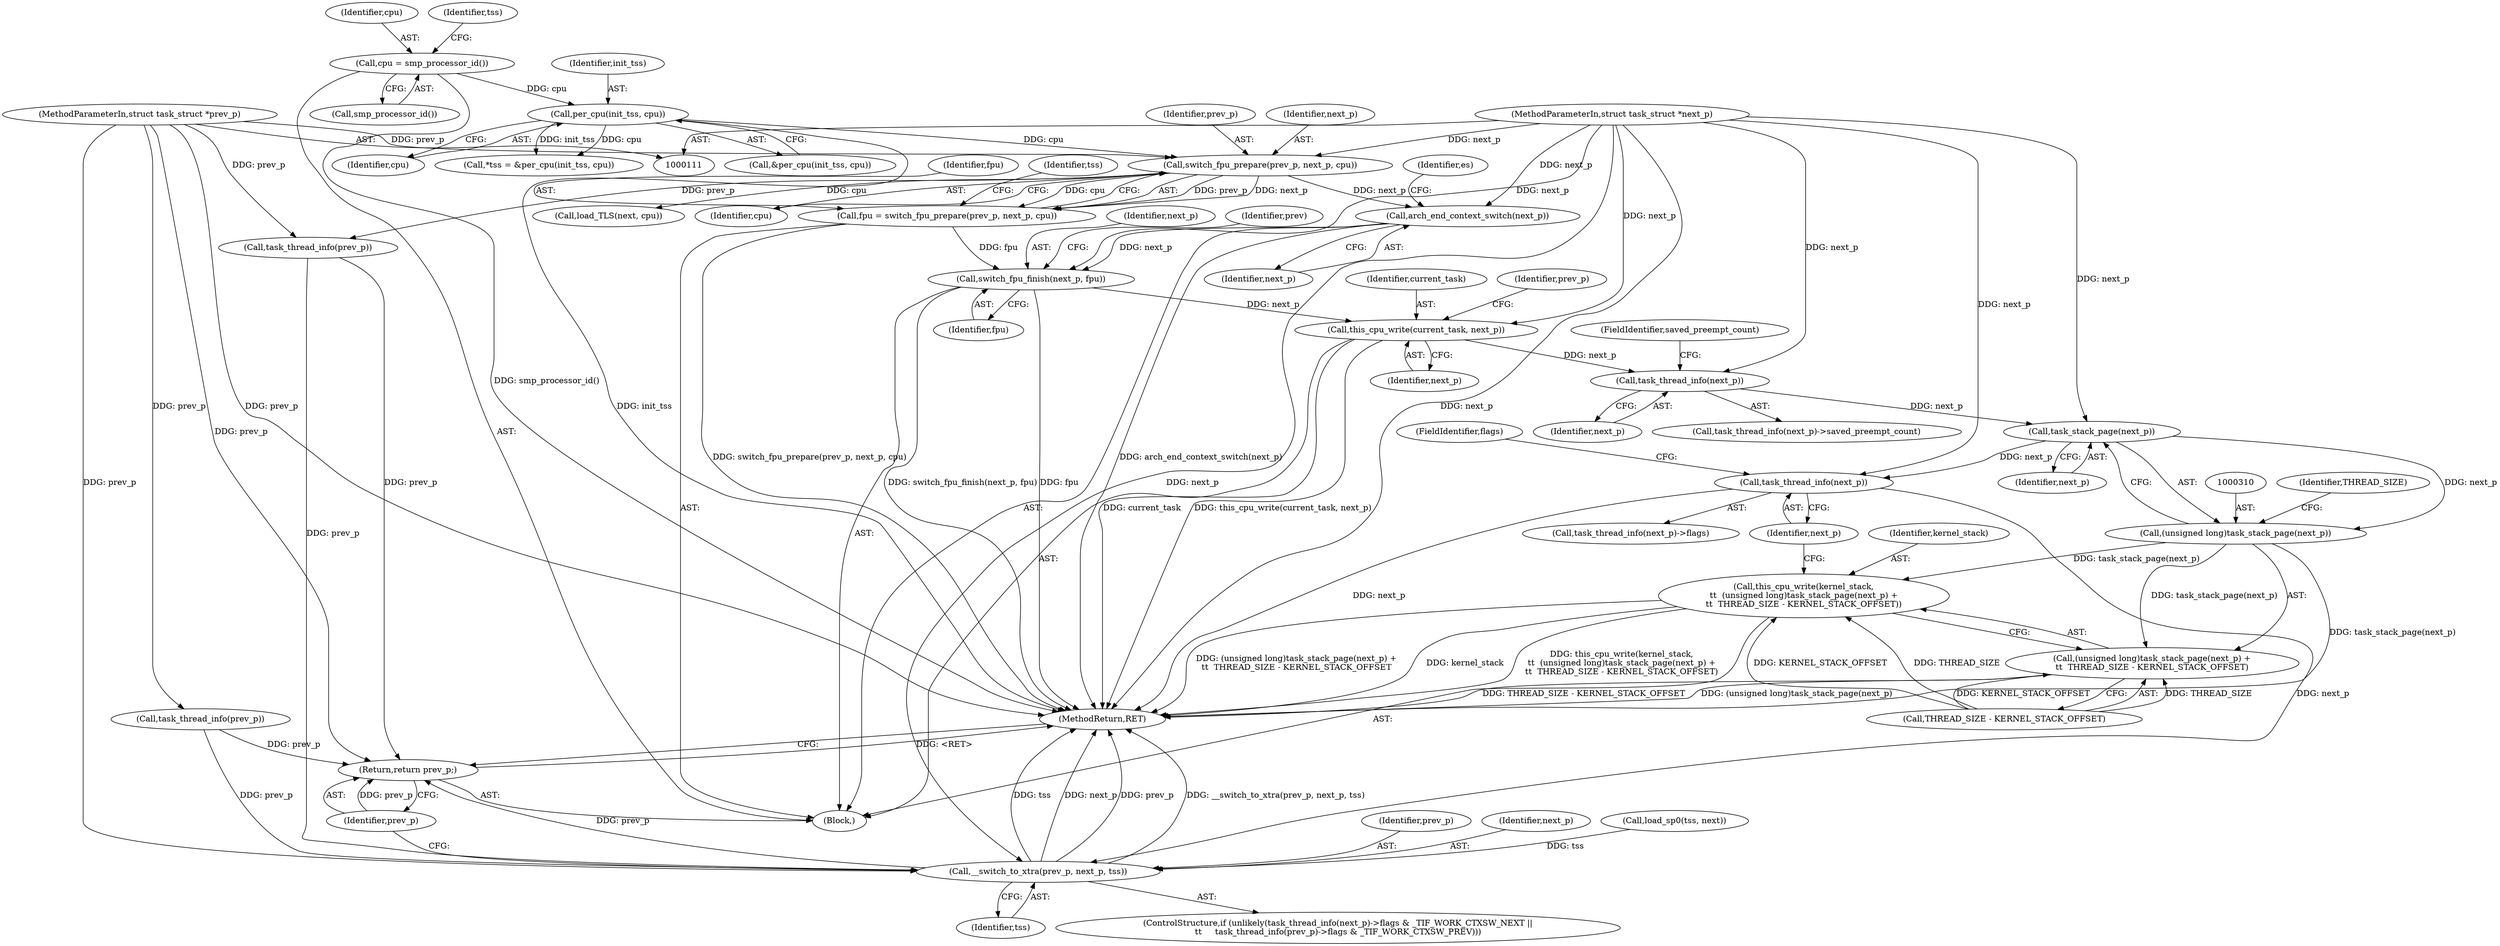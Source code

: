 digraph "0_linux_f647d7c155f069c1a068030255c300663516420e@API" {
"1000290" [label="(Call,this_cpu_write(current_task, next_p))"];
"1000276" [label="(Call,switch_fpu_finish(next_p, fpu))"];
"1000161" [label="(Call,arch_end_context_switch(next_p))"];
"1000145" [label="(Call,switch_fpu_prepare(prev_p, next_p, cpu))"];
"1000112" [label="(MethodParameterIn,struct task_struct *prev_p)"];
"1000113" [label="(MethodParameterIn,struct task_struct *next_p)"];
"1000137" [label="(Call,per_cpu(init_tss, cpu))"];
"1000130" [label="(Call,cpu = smp_processor_id())"];
"1000143" [label="(Call,fpu = switch_fpu_prepare(prev_p, next_p, cpu))"];
"1000303" [label="(Call,task_thread_info(next_p))"];
"1000311" [label="(Call,task_stack_page(next_p))"];
"1000309" [label="(Call,(unsigned long)task_stack_page(next_p))"];
"1000306" [label="(Call,this_cpu_write(kernel_stack,\n\t\t  (unsigned long)task_stack_page(next_p) +\n\t\t  THREAD_SIZE - KERNEL_STACK_OFFSET))"];
"1000308" [label="(Call,(unsigned long)task_stack_page(next_p) +\n\t\t  THREAD_SIZE - KERNEL_STACK_OFFSET)"];
"1000321" [label="(Call,task_thread_info(next_p))"];
"1000331" [label="(Call,__switch_to_xtra(prev_p, next_p, tss))"];
"1000335" [label="(Return,return prev_p;)"];
"1000303" [label="(Call,task_thread_info(next_p))"];
"1000302" [label="(Call,task_thread_info(next_p)->saved_preempt_count)"];
"1000320" [label="(Call,task_thread_info(next_p)->flags)"];
"1000307" [label="(Identifier,kernel_stack)"];
"1000112" [label="(MethodParameterIn,struct task_struct *prev_p)"];
"1000161" [label="(Call,arch_end_context_switch(next_p))"];
"1000277" [label="(Identifier,next_p)"];
"1000143" [label="(Call,fpu = switch_fpu_prepare(prev_p, next_p, cpu))"];
"1000304" [label="(Identifier,next_p)"];
"1000305" [label="(FieldIdentifier,saved_preempt_count)"];
"1000131" [label="(Identifier,cpu)"];
"1000136" [label="(Call,&per_cpu(init_tss, cpu))"];
"1000337" [label="(MethodReturn,RET)"];
"1000150" [label="(Identifier,tss)"];
"1000164" [label="(Identifier,es)"];
"1000276" [label="(Call,switch_fpu_finish(next_p, fpu))"];
"1000278" [label="(Identifier,fpu)"];
"1000291" [label="(Identifier,current_task)"];
"1000313" [label="(Call,THREAD_SIZE - KERNEL_STACK_OFFSET)"];
"1000336" [label="(Identifier,prev_p)"];
"1000306" [label="(Call,this_cpu_write(kernel_stack,\n\t\t  (unsigned long)task_stack_page(next_p) +\n\t\t  THREAD_SIZE - KERNEL_STACK_OFFSET))"];
"1000134" [label="(Call,*tss = &per_cpu(init_tss, cpu))"];
"1000281" [label="(Identifier,prev)"];
"1000334" [label="(Identifier,tss)"];
"1000323" [label="(FieldIdentifier,flags)"];
"1000290" [label="(Call,this_cpu_write(current_task, next_p))"];
"1000144" [label="(Identifier,fpu)"];
"1000316" [label="(ControlStructure,if (unlikely(task_thread_info(next_p)->flags & _TIF_WORK_CTXSW_NEXT ||\n\t\t     task_thread_info(prev_p)->flags & _TIF_WORK_CTXSW_PREV)))"];
"1000327" [label="(Call,task_thread_info(prev_p))"];
"1000311" [label="(Call,task_stack_page(next_p))"];
"1000296" [label="(Identifier,prev_p)"];
"1000135" [label="(Identifier,tss)"];
"1000148" [label="(Identifier,cpu)"];
"1000137" [label="(Call,per_cpu(init_tss, cpu))"];
"1000162" [label="(Identifier,next_p)"];
"1000314" [label="(Identifier,THREAD_SIZE)"];
"1000308" [label="(Call,(unsigned long)task_stack_page(next_p) +\n\t\t  THREAD_SIZE - KERNEL_STACK_OFFSET)"];
"1000335" [label="(Return,return prev_p;)"];
"1000332" [label="(Identifier,prev_p)"];
"1000322" [label="(Identifier,next_p)"];
"1000158" [label="(Call,load_TLS(next, cpu))"];
"1000331" [label="(Call,__switch_to_xtra(prev_p, next_p, tss))"];
"1000138" [label="(Identifier,init_tss)"];
"1000292" [label="(Identifier,next_p)"];
"1000146" [label="(Identifier,prev_p)"];
"1000295" [label="(Call,task_thread_info(prev_p))"];
"1000321" [label="(Call,task_thread_info(next_p))"];
"1000114" [label="(Block,)"];
"1000333" [label="(Identifier,next_p)"];
"1000149" [label="(Call,load_sp0(tss, next))"];
"1000312" [label="(Identifier,next_p)"];
"1000309" [label="(Call,(unsigned long)task_stack_page(next_p))"];
"1000139" [label="(Identifier,cpu)"];
"1000147" [label="(Identifier,next_p)"];
"1000113" [label="(MethodParameterIn,struct task_struct *next_p)"];
"1000130" [label="(Call,cpu = smp_processor_id())"];
"1000132" [label="(Call,smp_processor_id())"];
"1000145" [label="(Call,switch_fpu_prepare(prev_p, next_p, cpu))"];
"1000290" -> "1000114"  [label="AST: "];
"1000290" -> "1000292"  [label="CFG: "];
"1000291" -> "1000290"  [label="AST: "];
"1000292" -> "1000290"  [label="AST: "];
"1000296" -> "1000290"  [label="CFG: "];
"1000290" -> "1000337"  [label="DDG: current_task"];
"1000290" -> "1000337"  [label="DDG: this_cpu_write(current_task, next_p)"];
"1000276" -> "1000290"  [label="DDG: next_p"];
"1000113" -> "1000290"  [label="DDG: next_p"];
"1000290" -> "1000303"  [label="DDG: next_p"];
"1000276" -> "1000114"  [label="AST: "];
"1000276" -> "1000278"  [label="CFG: "];
"1000277" -> "1000276"  [label="AST: "];
"1000278" -> "1000276"  [label="AST: "];
"1000281" -> "1000276"  [label="CFG: "];
"1000276" -> "1000337"  [label="DDG: fpu"];
"1000276" -> "1000337"  [label="DDG: switch_fpu_finish(next_p, fpu)"];
"1000161" -> "1000276"  [label="DDG: next_p"];
"1000113" -> "1000276"  [label="DDG: next_p"];
"1000143" -> "1000276"  [label="DDG: fpu"];
"1000161" -> "1000114"  [label="AST: "];
"1000161" -> "1000162"  [label="CFG: "];
"1000162" -> "1000161"  [label="AST: "];
"1000164" -> "1000161"  [label="CFG: "];
"1000161" -> "1000337"  [label="DDG: arch_end_context_switch(next_p)"];
"1000145" -> "1000161"  [label="DDG: next_p"];
"1000113" -> "1000161"  [label="DDG: next_p"];
"1000145" -> "1000143"  [label="AST: "];
"1000145" -> "1000148"  [label="CFG: "];
"1000146" -> "1000145"  [label="AST: "];
"1000147" -> "1000145"  [label="AST: "];
"1000148" -> "1000145"  [label="AST: "];
"1000143" -> "1000145"  [label="CFG: "];
"1000145" -> "1000143"  [label="DDG: prev_p"];
"1000145" -> "1000143"  [label="DDG: next_p"];
"1000145" -> "1000143"  [label="DDG: cpu"];
"1000112" -> "1000145"  [label="DDG: prev_p"];
"1000113" -> "1000145"  [label="DDG: next_p"];
"1000137" -> "1000145"  [label="DDG: cpu"];
"1000145" -> "1000158"  [label="DDG: cpu"];
"1000145" -> "1000295"  [label="DDG: prev_p"];
"1000112" -> "1000111"  [label="AST: "];
"1000112" -> "1000337"  [label="DDG: prev_p"];
"1000112" -> "1000295"  [label="DDG: prev_p"];
"1000112" -> "1000327"  [label="DDG: prev_p"];
"1000112" -> "1000331"  [label="DDG: prev_p"];
"1000112" -> "1000335"  [label="DDG: prev_p"];
"1000113" -> "1000111"  [label="AST: "];
"1000113" -> "1000337"  [label="DDG: next_p"];
"1000113" -> "1000303"  [label="DDG: next_p"];
"1000113" -> "1000311"  [label="DDG: next_p"];
"1000113" -> "1000321"  [label="DDG: next_p"];
"1000113" -> "1000331"  [label="DDG: next_p"];
"1000137" -> "1000136"  [label="AST: "];
"1000137" -> "1000139"  [label="CFG: "];
"1000138" -> "1000137"  [label="AST: "];
"1000139" -> "1000137"  [label="AST: "];
"1000136" -> "1000137"  [label="CFG: "];
"1000137" -> "1000337"  [label="DDG: init_tss"];
"1000137" -> "1000134"  [label="DDG: init_tss"];
"1000137" -> "1000134"  [label="DDG: cpu"];
"1000130" -> "1000137"  [label="DDG: cpu"];
"1000130" -> "1000114"  [label="AST: "];
"1000130" -> "1000132"  [label="CFG: "];
"1000131" -> "1000130"  [label="AST: "];
"1000132" -> "1000130"  [label="AST: "];
"1000135" -> "1000130"  [label="CFG: "];
"1000130" -> "1000337"  [label="DDG: smp_processor_id()"];
"1000143" -> "1000114"  [label="AST: "];
"1000144" -> "1000143"  [label="AST: "];
"1000150" -> "1000143"  [label="CFG: "];
"1000143" -> "1000337"  [label="DDG: switch_fpu_prepare(prev_p, next_p, cpu)"];
"1000303" -> "1000302"  [label="AST: "];
"1000303" -> "1000304"  [label="CFG: "];
"1000304" -> "1000303"  [label="AST: "];
"1000305" -> "1000303"  [label="CFG: "];
"1000303" -> "1000311"  [label="DDG: next_p"];
"1000311" -> "1000309"  [label="AST: "];
"1000311" -> "1000312"  [label="CFG: "];
"1000312" -> "1000311"  [label="AST: "];
"1000309" -> "1000311"  [label="CFG: "];
"1000311" -> "1000309"  [label="DDG: next_p"];
"1000311" -> "1000321"  [label="DDG: next_p"];
"1000309" -> "1000308"  [label="AST: "];
"1000310" -> "1000309"  [label="AST: "];
"1000314" -> "1000309"  [label="CFG: "];
"1000309" -> "1000337"  [label="DDG: task_stack_page(next_p)"];
"1000309" -> "1000306"  [label="DDG: task_stack_page(next_p)"];
"1000309" -> "1000308"  [label="DDG: task_stack_page(next_p)"];
"1000306" -> "1000114"  [label="AST: "];
"1000306" -> "1000308"  [label="CFG: "];
"1000307" -> "1000306"  [label="AST: "];
"1000308" -> "1000306"  [label="AST: "];
"1000322" -> "1000306"  [label="CFG: "];
"1000306" -> "1000337"  [label="DDG: kernel_stack"];
"1000306" -> "1000337"  [label="DDG: this_cpu_write(kernel_stack,\n\t\t  (unsigned long)task_stack_page(next_p) +\n\t\t  THREAD_SIZE - KERNEL_STACK_OFFSET)"];
"1000306" -> "1000337"  [label="DDG: (unsigned long)task_stack_page(next_p) +\n\t\t  THREAD_SIZE - KERNEL_STACK_OFFSET"];
"1000313" -> "1000306"  [label="DDG: THREAD_SIZE"];
"1000313" -> "1000306"  [label="DDG: KERNEL_STACK_OFFSET"];
"1000308" -> "1000313"  [label="CFG: "];
"1000313" -> "1000308"  [label="AST: "];
"1000308" -> "1000337"  [label="DDG: (unsigned long)task_stack_page(next_p)"];
"1000308" -> "1000337"  [label="DDG: THREAD_SIZE - KERNEL_STACK_OFFSET"];
"1000313" -> "1000308"  [label="DDG: THREAD_SIZE"];
"1000313" -> "1000308"  [label="DDG: KERNEL_STACK_OFFSET"];
"1000321" -> "1000320"  [label="AST: "];
"1000321" -> "1000322"  [label="CFG: "];
"1000322" -> "1000321"  [label="AST: "];
"1000323" -> "1000321"  [label="CFG: "];
"1000321" -> "1000337"  [label="DDG: next_p"];
"1000321" -> "1000331"  [label="DDG: next_p"];
"1000331" -> "1000316"  [label="AST: "];
"1000331" -> "1000334"  [label="CFG: "];
"1000332" -> "1000331"  [label="AST: "];
"1000333" -> "1000331"  [label="AST: "];
"1000334" -> "1000331"  [label="AST: "];
"1000336" -> "1000331"  [label="CFG: "];
"1000331" -> "1000337"  [label="DDG: __switch_to_xtra(prev_p, next_p, tss)"];
"1000331" -> "1000337"  [label="DDG: tss"];
"1000331" -> "1000337"  [label="DDG: next_p"];
"1000331" -> "1000337"  [label="DDG: prev_p"];
"1000295" -> "1000331"  [label="DDG: prev_p"];
"1000327" -> "1000331"  [label="DDG: prev_p"];
"1000149" -> "1000331"  [label="DDG: tss"];
"1000331" -> "1000335"  [label="DDG: prev_p"];
"1000335" -> "1000114"  [label="AST: "];
"1000335" -> "1000336"  [label="CFG: "];
"1000336" -> "1000335"  [label="AST: "];
"1000337" -> "1000335"  [label="CFG: "];
"1000335" -> "1000337"  [label="DDG: <RET>"];
"1000336" -> "1000335"  [label="DDG: prev_p"];
"1000295" -> "1000335"  [label="DDG: prev_p"];
"1000327" -> "1000335"  [label="DDG: prev_p"];
}

